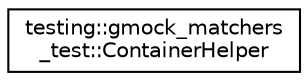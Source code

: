 digraph "Иерархия классов. Графический вид."
{
 // LATEX_PDF_SIZE
  edge [fontname="Helvetica",fontsize="10",labelfontname="Helvetica",labelfontsize="10"];
  node [fontname="Helvetica",fontsize="10",shape=record];
  rankdir="LR";
  Node0 [label="testing::gmock_matchers\l_test::ContainerHelper",height=0.2,width=0.4,color="black", fillcolor="white", style="filled",URL="$structtesting_1_1gmock__matchers__test_1_1ContainerHelper.html",tooltip=" "];
}
